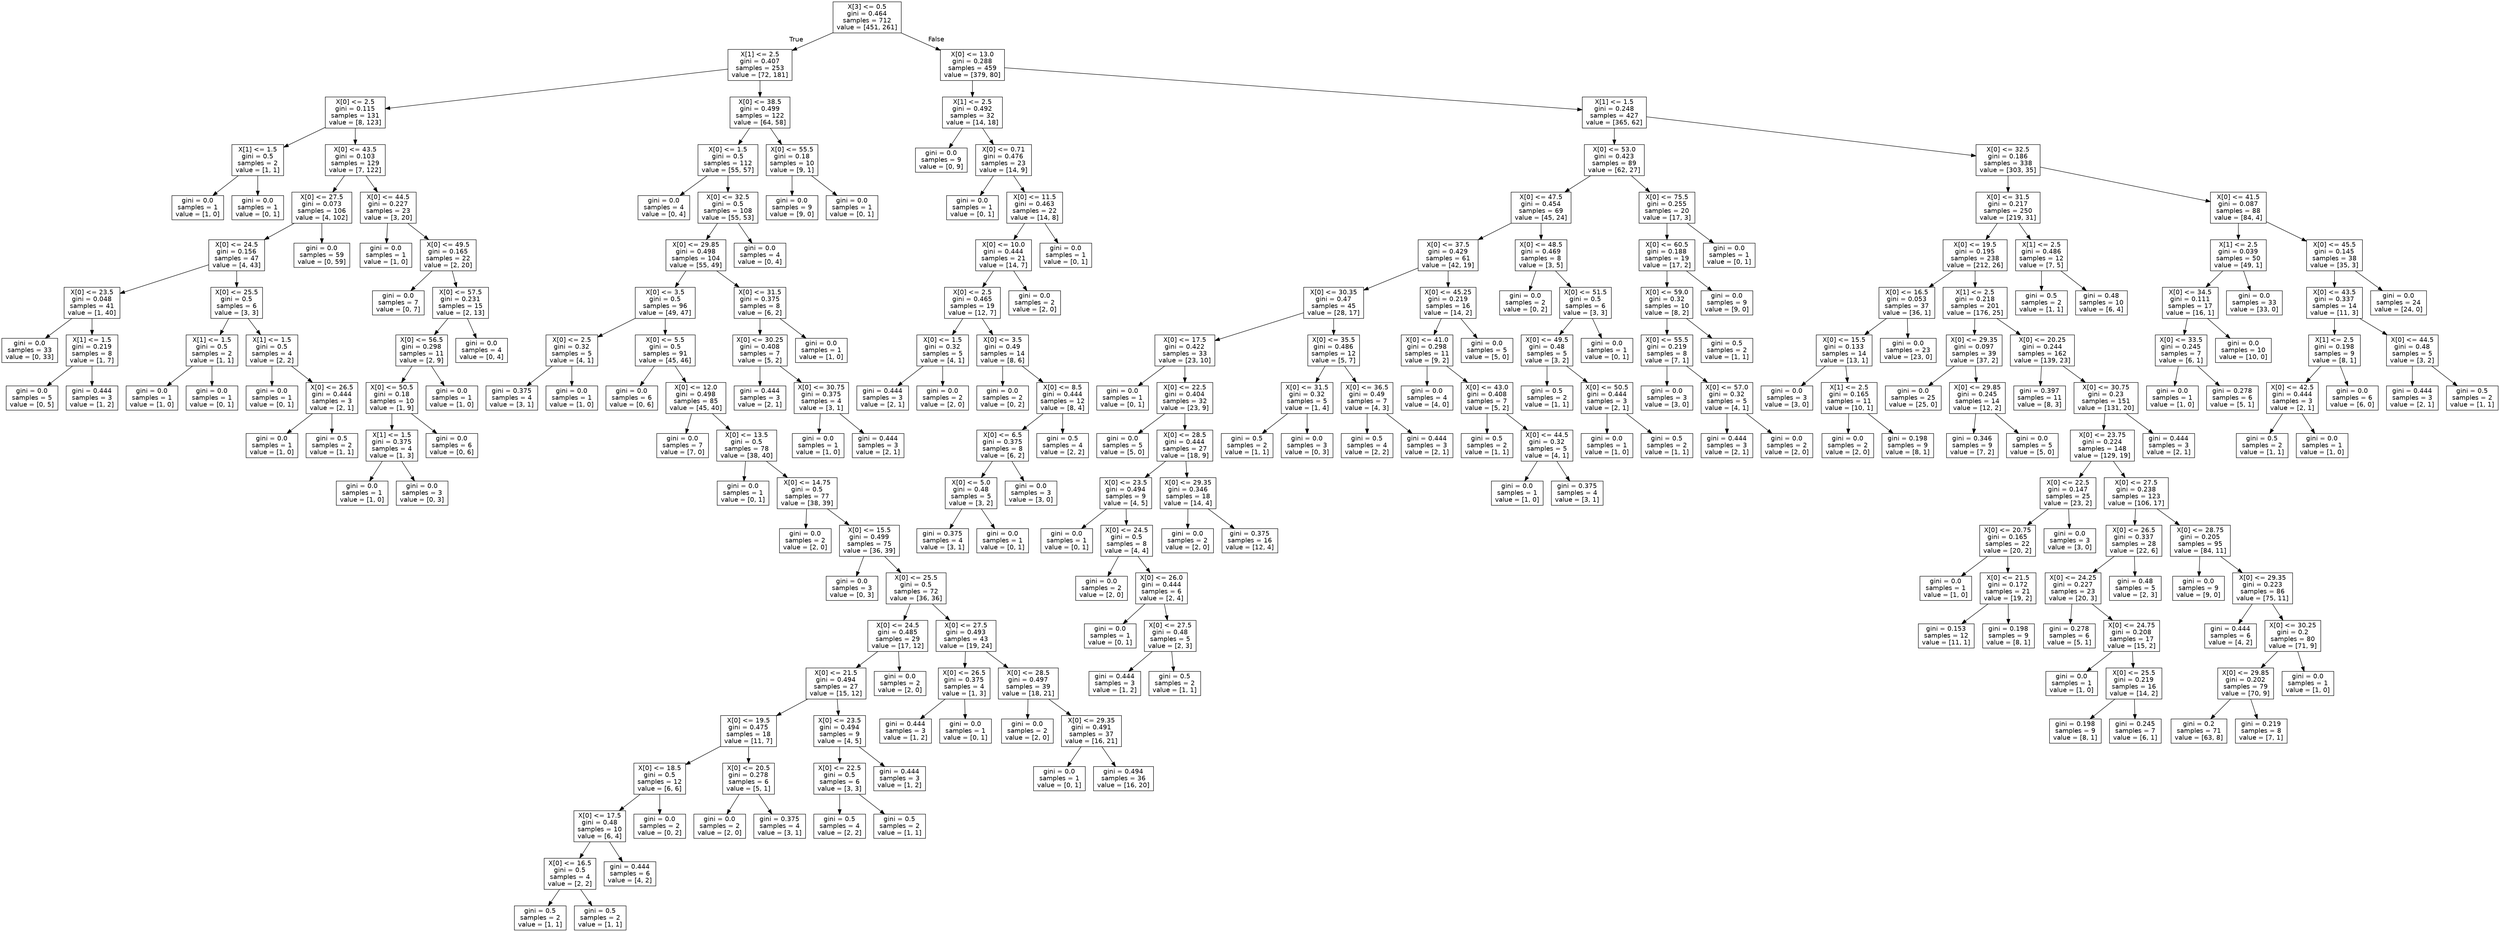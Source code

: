 digraph Tree {
node [shape=box, fontname="helvetica"] ;
edge [fontname="helvetica"] ;
0 [label="X[3] <= 0.5\ngini = 0.464\nsamples = 712\nvalue = [451, 261]"] ;
1 [label="X[1] <= 2.5\ngini = 0.407\nsamples = 253\nvalue = [72, 181]"] ;
0 -> 1 [labeldistance=2.5, labelangle=45, headlabel="True"] ;
2 [label="X[0] <= 2.5\ngini = 0.115\nsamples = 131\nvalue = [8, 123]"] ;
1 -> 2 ;
3 [label="X[1] <= 1.5\ngini = 0.5\nsamples = 2\nvalue = [1, 1]"] ;
2 -> 3 ;
4 [label="gini = 0.0\nsamples = 1\nvalue = [1, 0]"] ;
3 -> 4 ;
5 [label="gini = 0.0\nsamples = 1\nvalue = [0, 1]"] ;
3 -> 5 ;
6 [label="X[0] <= 43.5\ngini = 0.103\nsamples = 129\nvalue = [7, 122]"] ;
2 -> 6 ;
7 [label="X[0] <= 27.5\ngini = 0.073\nsamples = 106\nvalue = [4, 102]"] ;
6 -> 7 ;
8 [label="X[0] <= 24.5\ngini = 0.156\nsamples = 47\nvalue = [4, 43]"] ;
7 -> 8 ;
9 [label="X[0] <= 23.5\ngini = 0.048\nsamples = 41\nvalue = [1, 40]"] ;
8 -> 9 ;
10 [label="gini = 0.0\nsamples = 33\nvalue = [0, 33]"] ;
9 -> 10 ;
11 [label="X[1] <= 1.5\ngini = 0.219\nsamples = 8\nvalue = [1, 7]"] ;
9 -> 11 ;
12 [label="gini = 0.0\nsamples = 5\nvalue = [0, 5]"] ;
11 -> 12 ;
13 [label="gini = 0.444\nsamples = 3\nvalue = [1, 2]"] ;
11 -> 13 ;
14 [label="X[0] <= 25.5\ngini = 0.5\nsamples = 6\nvalue = [3, 3]"] ;
8 -> 14 ;
15 [label="X[1] <= 1.5\ngini = 0.5\nsamples = 2\nvalue = [1, 1]"] ;
14 -> 15 ;
16 [label="gini = 0.0\nsamples = 1\nvalue = [1, 0]"] ;
15 -> 16 ;
17 [label="gini = 0.0\nsamples = 1\nvalue = [0, 1]"] ;
15 -> 17 ;
18 [label="X[1] <= 1.5\ngini = 0.5\nsamples = 4\nvalue = [2, 2]"] ;
14 -> 18 ;
19 [label="gini = 0.0\nsamples = 1\nvalue = [0, 1]"] ;
18 -> 19 ;
20 [label="X[0] <= 26.5\ngini = 0.444\nsamples = 3\nvalue = [2, 1]"] ;
18 -> 20 ;
21 [label="gini = 0.0\nsamples = 1\nvalue = [1, 0]"] ;
20 -> 21 ;
22 [label="gini = 0.5\nsamples = 2\nvalue = [1, 1]"] ;
20 -> 22 ;
23 [label="gini = 0.0\nsamples = 59\nvalue = [0, 59]"] ;
7 -> 23 ;
24 [label="X[0] <= 44.5\ngini = 0.227\nsamples = 23\nvalue = [3, 20]"] ;
6 -> 24 ;
25 [label="gini = 0.0\nsamples = 1\nvalue = [1, 0]"] ;
24 -> 25 ;
26 [label="X[0] <= 49.5\ngini = 0.165\nsamples = 22\nvalue = [2, 20]"] ;
24 -> 26 ;
27 [label="gini = 0.0\nsamples = 7\nvalue = [0, 7]"] ;
26 -> 27 ;
28 [label="X[0] <= 57.5\ngini = 0.231\nsamples = 15\nvalue = [2, 13]"] ;
26 -> 28 ;
29 [label="X[0] <= 56.5\ngini = 0.298\nsamples = 11\nvalue = [2, 9]"] ;
28 -> 29 ;
30 [label="X[0] <= 50.5\ngini = 0.18\nsamples = 10\nvalue = [1, 9]"] ;
29 -> 30 ;
31 [label="X[1] <= 1.5\ngini = 0.375\nsamples = 4\nvalue = [1, 3]"] ;
30 -> 31 ;
32 [label="gini = 0.0\nsamples = 1\nvalue = [1, 0]"] ;
31 -> 32 ;
33 [label="gini = 0.0\nsamples = 3\nvalue = [0, 3]"] ;
31 -> 33 ;
34 [label="gini = 0.0\nsamples = 6\nvalue = [0, 6]"] ;
30 -> 34 ;
35 [label="gini = 0.0\nsamples = 1\nvalue = [1, 0]"] ;
29 -> 35 ;
36 [label="gini = 0.0\nsamples = 4\nvalue = [0, 4]"] ;
28 -> 36 ;
37 [label="X[0] <= 38.5\ngini = 0.499\nsamples = 122\nvalue = [64, 58]"] ;
1 -> 37 ;
38 [label="X[0] <= 1.5\ngini = 0.5\nsamples = 112\nvalue = [55, 57]"] ;
37 -> 38 ;
39 [label="gini = 0.0\nsamples = 4\nvalue = [0, 4]"] ;
38 -> 39 ;
40 [label="X[0] <= 32.5\ngini = 0.5\nsamples = 108\nvalue = [55, 53]"] ;
38 -> 40 ;
41 [label="X[0] <= 29.85\ngini = 0.498\nsamples = 104\nvalue = [55, 49]"] ;
40 -> 41 ;
42 [label="X[0] <= 3.5\ngini = 0.5\nsamples = 96\nvalue = [49, 47]"] ;
41 -> 42 ;
43 [label="X[0] <= 2.5\ngini = 0.32\nsamples = 5\nvalue = [4, 1]"] ;
42 -> 43 ;
44 [label="gini = 0.375\nsamples = 4\nvalue = [3, 1]"] ;
43 -> 44 ;
45 [label="gini = 0.0\nsamples = 1\nvalue = [1, 0]"] ;
43 -> 45 ;
46 [label="X[0] <= 5.5\ngini = 0.5\nsamples = 91\nvalue = [45, 46]"] ;
42 -> 46 ;
47 [label="gini = 0.0\nsamples = 6\nvalue = [0, 6]"] ;
46 -> 47 ;
48 [label="X[0] <= 12.0\ngini = 0.498\nsamples = 85\nvalue = [45, 40]"] ;
46 -> 48 ;
49 [label="gini = 0.0\nsamples = 7\nvalue = [7, 0]"] ;
48 -> 49 ;
50 [label="X[0] <= 13.5\ngini = 0.5\nsamples = 78\nvalue = [38, 40]"] ;
48 -> 50 ;
51 [label="gini = 0.0\nsamples = 1\nvalue = [0, 1]"] ;
50 -> 51 ;
52 [label="X[0] <= 14.75\ngini = 0.5\nsamples = 77\nvalue = [38, 39]"] ;
50 -> 52 ;
53 [label="gini = 0.0\nsamples = 2\nvalue = [2, 0]"] ;
52 -> 53 ;
54 [label="X[0] <= 15.5\ngini = 0.499\nsamples = 75\nvalue = [36, 39]"] ;
52 -> 54 ;
55 [label="gini = 0.0\nsamples = 3\nvalue = [0, 3]"] ;
54 -> 55 ;
56 [label="X[0] <= 25.5\ngini = 0.5\nsamples = 72\nvalue = [36, 36]"] ;
54 -> 56 ;
57 [label="X[0] <= 24.5\ngini = 0.485\nsamples = 29\nvalue = [17, 12]"] ;
56 -> 57 ;
58 [label="X[0] <= 21.5\ngini = 0.494\nsamples = 27\nvalue = [15, 12]"] ;
57 -> 58 ;
59 [label="X[0] <= 19.5\ngini = 0.475\nsamples = 18\nvalue = [11, 7]"] ;
58 -> 59 ;
60 [label="X[0] <= 18.5\ngini = 0.5\nsamples = 12\nvalue = [6, 6]"] ;
59 -> 60 ;
61 [label="X[0] <= 17.5\ngini = 0.48\nsamples = 10\nvalue = [6, 4]"] ;
60 -> 61 ;
62 [label="X[0] <= 16.5\ngini = 0.5\nsamples = 4\nvalue = [2, 2]"] ;
61 -> 62 ;
63 [label="gini = 0.5\nsamples = 2\nvalue = [1, 1]"] ;
62 -> 63 ;
64 [label="gini = 0.5\nsamples = 2\nvalue = [1, 1]"] ;
62 -> 64 ;
65 [label="gini = 0.444\nsamples = 6\nvalue = [4, 2]"] ;
61 -> 65 ;
66 [label="gini = 0.0\nsamples = 2\nvalue = [0, 2]"] ;
60 -> 66 ;
67 [label="X[0] <= 20.5\ngini = 0.278\nsamples = 6\nvalue = [5, 1]"] ;
59 -> 67 ;
68 [label="gini = 0.0\nsamples = 2\nvalue = [2, 0]"] ;
67 -> 68 ;
69 [label="gini = 0.375\nsamples = 4\nvalue = [3, 1]"] ;
67 -> 69 ;
70 [label="X[0] <= 23.5\ngini = 0.494\nsamples = 9\nvalue = [4, 5]"] ;
58 -> 70 ;
71 [label="X[0] <= 22.5\ngini = 0.5\nsamples = 6\nvalue = [3, 3]"] ;
70 -> 71 ;
72 [label="gini = 0.5\nsamples = 4\nvalue = [2, 2]"] ;
71 -> 72 ;
73 [label="gini = 0.5\nsamples = 2\nvalue = [1, 1]"] ;
71 -> 73 ;
74 [label="gini = 0.444\nsamples = 3\nvalue = [1, 2]"] ;
70 -> 74 ;
75 [label="gini = 0.0\nsamples = 2\nvalue = [2, 0]"] ;
57 -> 75 ;
76 [label="X[0] <= 27.5\ngini = 0.493\nsamples = 43\nvalue = [19, 24]"] ;
56 -> 76 ;
77 [label="X[0] <= 26.5\ngini = 0.375\nsamples = 4\nvalue = [1, 3]"] ;
76 -> 77 ;
78 [label="gini = 0.444\nsamples = 3\nvalue = [1, 2]"] ;
77 -> 78 ;
79 [label="gini = 0.0\nsamples = 1\nvalue = [0, 1]"] ;
77 -> 79 ;
80 [label="X[0] <= 28.5\ngini = 0.497\nsamples = 39\nvalue = [18, 21]"] ;
76 -> 80 ;
81 [label="gini = 0.0\nsamples = 2\nvalue = [2, 0]"] ;
80 -> 81 ;
82 [label="X[0] <= 29.35\ngini = 0.491\nsamples = 37\nvalue = [16, 21]"] ;
80 -> 82 ;
83 [label="gini = 0.0\nsamples = 1\nvalue = [0, 1]"] ;
82 -> 83 ;
84 [label="gini = 0.494\nsamples = 36\nvalue = [16, 20]"] ;
82 -> 84 ;
85 [label="X[0] <= 31.5\ngini = 0.375\nsamples = 8\nvalue = [6, 2]"] ;
41 -> 85 ;
86 [label="X[0] <= 30.25\ngini = 0.408\nsamples = 7\nvalue = [5, 2]"] ;
85 -> 86 ;
87 [label="gini = 0.444\nsamples = 3\nvalue = [2, 1]"] ;
86 -> 87 ;
88 [label="X[0] <= 30.75\ngini = 0.375\nsamples = 4\nvalue = [3, 1]"] ;
86 -> 88 ;
89 [label="gini = 0.0\nsamples = 1\nvalue = [1, 0]"] ;
88 -> 89 ;
90 [label="gini = 0.444\nsamples = 3\nvalue = [2, 1]"] ;
88 -> 90 ;
91 [label="gini = 0.0\nsamples = 1\nvalue = [1, 0]"] ;
85 -> 91 ;
92 [label="gini = 0.0\nsamples = 4\nvalue = [0, 4]"] ;
40 -> 92 ;
93 [label="X[0] <= 55.5\ngini = 0.18\nsamples = 10\nvalue = [9, 1]"] ;
37 -> 93 ;
94 [label="gini = 0.0\nsamples = 9\nvalue = [9, 0]"] ;
93 -> 94 ;
95 [label="gini = 0.0\nsamples = 1\nvalue = [0, 1]"] ;
93 -> 95 ;
96 [label="X[0] <= 13.0\ngini = 0.288\nsamples = 459\nvalue = [379, 80]"] ;
0 -> 96 [labeldistance=2.5, labelangle=-45, headlabel="False"] ;
97 [label="X[1] <= 2.5\ngini = 0.492\nsamples = 32\nvalue = [14, 18]"] ;
96 -> 97 ;
98 [label="gini = 0.0\nsamples = 9\nvalue = [0, 9]"] ;
97 -> 98 ;
99 [label="X[0] <= 0.71\ngini = 0.476\nsamples = 23\nvalue = [14, 9]"] ;
97 -> 99 ;
100 [label="gini = 0.0\nsamples = 1\nvalue = [0, 1]"] ;
99 -> 100 ;
101 [label="X[0] <= 11.5\ngini = 0.463\nsamples = 22\nvalue = [14, 8]"] ;
99 -> 101 ;
102 [label="X[0] <= 10.0\ngini = 0.444\nsamples = 21\nvalue = [14, 7]"] ;
101 -> 102 ;
103 [label="X[0] <= 2.5\ngini = 0.465\nsamples = 19\nvalue = [12, 7]"] ;
102 -> 103 ;
104 [label="X[0] <= 1.5\ngini = 0.32\nsamples = 5\nvalue = [4, 1]"] ;
103 -> 104 ;
105 [label="gini = 0.444\nsamples = 3\nvalue = [2, 1]"] ;
104 -> 105 ;
106 [label="gini = 0.0\nsamples = 2\nvalue = [2, 0]"] ;
104 -> 106 ;
107 [label="X[0] <= 3.5\ngini = 0.49\nsamples = 14\nvalue = [8, 6]"] ;
103 -> 107 ;
108 [label="gini = 0.0\nsamples = 2\nvalue = [0, 2]"] ;
107 -> 108 ;
109 [label="X[0] <= 8.5\ngini = 0.444\nsamples = 12\nvalue = [8, 4]"] ;
107 -> 109 ;
110 [label="X[0] <= 6.5\ngini = 0.375\nsamples = 8\nvalue = [6, 2]"] ;
109 -> 110 ;
111 [label="X[0] <= 5.0\ngini = 0.48\nsamples = 5\nvalue = [3, 2]"] ;
110 -> 111 ;
112 [label="gini = 0.375\nsamples = 4\nvalue = [3, 1]"] ;
111 -> 112 ;
113 [label="gini = 0.0\nsamples = 1\nvalue = [0, 1]"] ;
111 -> 113 ;
114 [label="gini = 0.0\nsamples = 3\nvalue = [3, 0]"] ;
110 -> 114 ;
115 [label="gini = 0.5\nsamples = 4\nvalue = [2, 2]"] ;
109 -> 115 ;
116 [label="gini = 0.0\nsamples = 2\nvalue = [2, 0]"] ;
102 -> 116 ;
117 [label="gini = 0.0\nsamples = 1\nvalue = [0, 1]"] ;
101 -> 117 ;
118 [label="X[1] <= 1.5\ngini = 0.248\nsamples = 427\nvalue = [365, 62]"] ;
96 -> 118 ;
119 [label="X[0] <= 53.0\ngini = 0.423\nsamples = 89\nvalue = [62, 27]"] ;
118 -> 119 ;
120 [label="X[0] <= 47.5\ngini = 0.454\nsamples = 69\nvalue = [45, 24]"] ;
119 -> 120 ;
121 [label="X[0] <= 37.5\ngini = 0.429\nsamples = 61\nvalue = [42, 19]"] ;
120 -> 121 ;
122 [label="X[0] <= 30.35\ngini = 0.47\nsamples = 45\nvalue = [28, 17]"] ;
121 -> 122 ;
123 [label="X[0] <= 17.5\ngini = 0.422\nsamples = 33\nvalue = [23, 10]"] ;
122 -> 123 ;
124 [label="gini = 0.0\nsamples = 1\nvalue = [0, 1]"] ;
123 -> 124 ;
125 [label="X[0] <= 22.5\ngini = 0.404\nsamples = 32\nvalue = [23, 9]"] ;
123 -> 125 ;
126 [label="gini = 0.0\nsamples = 5\nvalue = [5, 0]"] ;
125 -> 126 ;
127 [label="X[0] <= 28.5\ngini = 0.444\nsamples = 27\nvalue = [18, 9]"] ;
125 -> 127 ;
128 [label="X[0] <= 23.5\ngini = 0.494\nsamples = 9\nvalue = [4, 5]"] ;
127 -> 128 ;
129 [label="gini = 0.0\nsamples = 1\nvalue = [0, 1]"] ;
128 -> 129 ;
130 [label="X[0] <= 24.5\ngini = 0.5\nsamples = 8\nvalue = [4, 4]"] ;
128 -> 130 ;
131 [label="gini = 0.0\nsamples = 2\nvalue = [2, 0]"] ;
130 -> 131 ;
132 [label="X[0] <= 26.0\ngini = 0.444\nsamples = 6\nvalue = [2, 4]"] ;
130 -> 132 ;
133 [label="gini = 0.0\nsamples = 1\nvalue = [0, 1]"] ;
132 -> 133 ;
134 [label="X[0] <= 27.5\ngini = 0.48\nsamples = 5\nvalue = [2, 3]"] ;
132 -> 134 ;
135 [label="gini = 0.444\nsamples = 3\nvalue = [1, 2]"] ;
134 -> 135 ;
136 [label="gini = 0.5\nsamples = 2\nvalue = [1, 1]"] ;
134 -> 136 ;
137 [label="X[0] <= 29.35\ngini = 0.346\nsamples = 18\nvalue = [14, 4]"] ;
127 -> 137 ;
138 [label="gini = 0.0\nsamples = 2\nvalue = [2, 0]"] ;
137 -> 138 ;
139 [label="gini = 0.375\nsamples = 16\nvalue = [12, 4]"] ;
137 -> 139 ;
140 [label="X[0] <= 35.5\ngini = 0.486\nsamples = 12\nvalue = [5, 7]"] ;
122 -> 140 ;
141 [label="X[0] <= 31.5\ngini = 0.32\nsamples = 5\nvalue = [1, 4]"] ;
140 -> 141 ;
142 [label="gini = 0.5\nsamples = 2\nvalue = [1, 1]"] ;
141 -> 142 ;
143 [label="gini = 0.0\nsamples = 3\nvalue = [0, 3]"] ;
141 -> 143 ;
144 [label="X[0] <= 36.5\ngini = 0.49\nsamples = 7\nvalue = [4, 3]"] ;
140 -> 144 ;
145 [label="gini = 0.5\nsamples = 4\nvalue = [2, 2]"] ;
144 -> 145 ;
146 [label="gini = 0.444\nsamples = 3\nvalue = [2, 1]"] ;
144 -> 146 ;
147 [label="X[0] <= 45.25\ngini = 0.219\nsamples = 16\nvalue = [14, 2]"] ;
121 -> 147 ;
148 [label="X[0] <= 41.0\ngini = 0.298\nsamples = 11\nvalue = [9, 2]"] ;
147 -> 148 ;
149 [label="gini = 0.0\nsamples = 4\nvalue = [4, 0]"] ;
148 -> 149 ;
150 [label="X[0] <= 43.0\ngini = 0.408\nsamples = 7\nvalue = [5, 2]"] ;
148 -> 150 ;
151 [label="gini = 0.5\nsamples = 2\nvalue = [1, 1]"] ;
150 -> 151 ;
152 [label="X[0] <= 44.5\ngini = 0.32\nsamples = 5\nvalue = [4, 1]"] ;
150 -> 152 ;
153 [label="gini = 0.0\nsamples = 1\nvalue = [1, 0]"] ;
152 -> 153 ;
154 [label="gini = 0.375\nsamples = 4\nvalue = [3, 1]"] ;
152 -> 154 ;
155 [label="gini = 0.0\nsamples = 5\nvalue = [5, 0]"] ;
147 -> 155 ;
156 [label="X[0] <= 48.5\ngini = 0.469\nsamples = 8\nvalue = [3, 5]"] ;
120 -> 156 ;
157 [label="gini = 0.0\nsamples = 2\nvalue = [0, 2]"] ;
156 -> 157 ;
158 [label="X[0] <= 51.5\ngini = 0.5\nsamples = 6\nvalue = [3, 3]"] ;
156 -> 158 ;
159 [label="X[0] <= 49.5\ngini = 0.48\nsamples = 5\nvalue = [3, 2]"] ;
158 -> 159 ;
160 [label="gini = 0.5\nsamples = 2\nvalue = [1, 1]"] ;
159 -> 160 ;
161 [label="X[0] <= 50.5\ngini = 0.444\nsamples = 3\nvalue = [2, 1]"] ;
159 -> 161 ;
162 [label="gini = 0.0\nsamples = 1\nvalue = [1, 0]"] ;
161 -> 162 ;
163 [label="gini = 0.5\nsamples = 2\nvalue = [1, 1]"] ;
161 -> 163 ;
164 [label="gini = 0.0\nsamples = 1\nvalue = [0, 1]"] ;
158 -> 164 ;
165 [label="X[0] <= 75.5\ngini = 0.255\nsamples = 20\nvalue = [17, 3]"] ;
119 -> 165 ;
166 [label="X[0] <= 60.5\ngini = 0.188\nsamples = 19\nvalue = [17, 2]"] ;
165 -> 166 ;
167 [label="X[0] <= 59.0\ngini = 0.32\nsamples = 10\nvalue = [8, 2]"] ;
166 -> 167 ;
168 [label="X[0] <= 55.5\ngini = 0.219\nsamples = 8\nvalue = [7, 1]"] ;
167 -> 168 ;
169 [label="gini = 0.0\nsamples = 3\nvalue = [3, 0]"] ;
168 -> 169 ;
170 [label="X[0] <= 57.0\ngini = 0.32\nsamples = 5\nvalue = [4, 1]"] ;
168 -> 170 ;
171 [label="gini = 0.444\nsamples = 3\nvalue = [2, 1]"] ;
170 -> 171 ;
172 [label="gini = 0.0\nsamples = 2\nvalue = [2, 0]"] ;
170 -> 172 ;
173 [label="gini = 0.5\nsamples = 2\nvalue = [1, 1]"] ;
167 -> 173 ;
174 [label="gini = 0.0\nsamples = 9\nvalue = [9, 0]"] ;
166 -> 174 ;
175 [label="gini = 0.0\nsamples = 1\nvalue = [0, 1]"] ;
165 -> 175 ;
176 [label="X[0] <= 32.5\ngini = 0.186\nsamples = 338\nvalue = [303, 35]"] ;
118 -> 176 ;
177 [label="X[0] <= 31.5\ngini = 0.217\nsamples = 250\nvalue = [219, 31]"] ;
176 -> 177 ;
178 [label="X[0] <= 19.5\ngini = 0.195\nsamples = 238\nvalue = [212, 26]"] ;
177 -> 178 ;
179 [label="X[0] <= 16.5\ngini = 0.053\nsamples = 37\nvalue = [36, 1]"] ;
178 -> 179 ;
180 [label="X[0] <= 15.5\ngini = 0.133\nsamples = 14\nvalue = [13, 1]"] ;
179 -> 180 ;
181 [label="gini = 0.0\nsamples = 3\nvalue = [3, 0]"] ;
180 -> 181 ;
182 [label="X[1] <= 2.5\ngini = 0.165\nsamples = 11\nvalue = [10, 1]"] ;
180 -> 182 ;
183 [label="gini = 0.0\nsamples = 2\nvalue = [2, 0]"] ;
182 -> 183 ;
184 [label="gini = 0.198\nsamples = 9\nvalue = [8, 1]"] ;
182 -> 184 ;
185 [label="gini = 0.0\nsamples = 23\nvalue = [23, 0]"] ;
179 -> 185 ;
186 [label="X[1] <= 2.5\ngini = 0.218\nsamples = 201\nvalue = [176, 25]"] ;
178 -> 186 ;
187 [label="X[0] <= 29.35\ngini = 0.097\nsamples = 39\nvalue = [37, 2]"] ;
186 -> 187 ;
188 [label="gini = 0.0\nsamples = 25\nvalue = [25, 0]"] ;
187 -> 188 ;
189 [label="X[0] <= 29.85\ngini = 0.245\nsamples = 14\nvalue = [12, 2]"] ;
187 -> 189 ;
190 [label="gini = 0.346\nsamples = 9\nvalue = [7, 2]"] ;
189 -> 190 ;
191 [label="gini = 0.0\nsamples = 5\nvalue = [5, 0]"] ;
189 -> 191 ;
192 [label="X[0] <= 20.25\ngini = 0.244\nsamples = 162\nvalue = [139, 23]"] ;
186 -> 192 ;
193 [label="gini = 0.397\nsamples = 11\nvalue = [8, 3]"] ;
192 -> 193 ;
194 [label="X[0] <= 30.75\ngini = 0.23\nsamples = 151\nvalue = [131, 20]"] ;
192 -> 194 ;
195 [label="X[0] <= 23.75\ngini = 0.224\nsamples = 148\nvalue = [129, 19]"] ;
194 -> 195 ;
196 [label="X[0] <= 22.5\ngini = 0.147\nsamples = 25\nvalue = [23, 2]"] ;
195 -> 196 ;
197 [label="X[0] <= 20.75\ngini = 0.165\nsamples = 22\nvalue = [20, 2]"] ;
196 -> 197 ;
198 [label="gini = 0.0\nsamples = 1\nvalue = [1, 0]"] ;
197 -> 198 ;
199 [label="X[0] <= 21.5\ngini = 0.172\nsamples = 21\nvalue = [19, 2]"] ;
197 -> 199 ;
200 [label="gini = 0.153\nsamples = 12\nvalue = [11, 1]"] ;
199 -> 200 ;
201 [label="gini = 0.198\nsamples = 9\nvalue = [8, 1]"] ;
199 -> 201 ;
202 [label="gini = 0.0\nsamples = 3\nvalue = [3, 0]"] ;
196 -> 202 ;
203 [label="X[0] <= 27.5\ngini = 0.238\nsamples = 123\nvalue = [106, 17]"] ;
195 -> 203 ;
204 [label="X[0] <= 26.5\ngini = 0.337\nsamples = 28\nvalue = [22, 6]"] ;
203 -> 204 ;
205 [label="X[0] <= 24.25\ngini = 0.227\nsamples = 23\nvalue = [20, 3]"] ;
204 -> 205 ;
206 [label="gini = 0.278\nsamples = 6\nvalue = [5, 1]"] ;
205 -> 206 ;
207 [label="X[0] <= 24.75\ngini = 0.208\nsamples = 17\nvalue = [15, 2]"] ;
205 -> 207 ;
208 [label="gini = 0.0\nsamples = 1\nvalue = [1, 0]"] ;
207 -> 208 ;
209 [label="X[0] <= 25.5\ngini = 0.219\nsamples = 16\nvalue = [14, 2]"] ;
207 -> 209 ;
210 [label="gini = 0.198\nsamples = 9\nvalue = [8, 1]"] ;
209 -> 210 ;
211 [label="gini = 0.245\nsamples = 7\nvalue = [6, 1]"] ;
209 -> 211 ;
212 [label="gini = 0.48\nsamples = 5\nvalue = [2, 3]"] ;
204 -> 212 ;
213 [label="X[0] <= 28.75\ngini = 0.205\nsamples = 95\nvalue = [84, 11]"] ;
203 -> 213 ;
214 [label="gini = 0.0\nsamples = 9\nvalue = [9, 0]"] ;
213 -> 214 ;
215 [label="X[0] <= 29.35\ngini = 0.223\nsamples = 86\nvalue = [75, 11]"] ;
213 -> 215 ;
216 [label="gini = 0.444\nsamples = 6\nvalue = [4, 2]"] ;
215 -> 216 ;
217 [label="X[0] <= 30.25\ngini = 0.2\nsamples = 80\nvalue = [71, 9]"] ;
215 -> 217 ;
218 [label="X[0] <= 29.85\ngini = 0.202\nsamples = 79\nvalue = [70, 9]"] ;
217 -> 218 ;
219 [label="gini = 0.2\nsamples = 71\nvalue = [63, 8]"] ;
218 -> 219 ;
220 [label="gini = 0.219\nsamples = 8\nvalue = [7, 1]"] ;
218 -> 220 ;
221 [label="gini = 0.0\nsamples = 1\nvalue = [1, 0]"] ;
217 -> 221 ;
222 [label="gini = 0.444\nsamples = 3\nvalue = [2, 1]"] ;
194 -> 222 ;
223 [label="X[1] <= 2.5\ngini = 0.486\nsamples = 12\nvalue = [7, 5]"] ;
177 -> 223 ;
224 [label="gini = 0.5\nsamples = 2\nvalue = [1, 1]"] ;
223 -> 224 ;
225 [label="gini = 0.48\nsamples = 10\nvalue = [6, 4]"] ;
223 -> 225 ;
226 [label="X[0] <= 41.5\ngini = 0.087\nsamples = 88\nvalue = [84, 4]"] ;
176 -> 226 ;
227 [label="X[1] <= 2.5\ngini = 0.039\nsamples = 50\nvalue = [49, 1]"] ;
226 -> 227 ;
228 [label="X[0] <= 34.5\ngini = 0.111\nsamples = 17\nvalue = [16, 1]"] ;
227 -> 228 ;
229 [label="X[0] <= 33.5\ngini = 0.245\nsamples = 7\nvalue = [6, 1]"] ;
228 -> 229 ;
230 [label="gini = 0.0\nsamples = 1\nvalue = [1, 0]"] ;
229 -> 230 ;
231 [label="gini = 0.278\nsamples = 6\nvalue = [5, 1]"] ;
229 -> 231 ;
232 [label="gini = 0.0\nsamples = 10\nvalue = [10, 0]"] ;
228 -> 232 ;
233 [label="gini = 0.0\nsamples = 33\nvalue = [33, 0]"] ;
227 -> 233 ;
234 [label="X[0] <= 45.5\ngini = 0.145\nsamples = 38\nvalue = [35, 3]"] ;
226 -> 234 ;
235 [label="X[0] <= 43.5\ngini = 0.337\nsamples = 14\nvalue = [11, 3]"] ;
234 -> 235 ;
236 [label="X[1] <= 2.5\ngini = 0.198\nsamples = 9\nvalue = [8, 1]"] ;
235 -> 236 ;
237 [label="X[0] <= 42.5\ngini = 0.444\nsamples = 3\nvalue = [2, 1]"] ;
236 -> 237 ;
238 [label="gini = 0.5\nsamples = 2\nvalue = [1, 1]"] ;
237 -> 238 ;
239 [label="gini = 0.0\nsamples = 1\nvalue = [1, 0]"] ;
237 -> 239 ;
240 [label="gini = 0.0\nsamples = 6\nvalue = [6, 0]"] ;
236 -> 240 ;
241 [label="X[0] <= 44.5\ngini = 0.48\nsamples = 5\nvalue = [3, 2]"] ;
235 -> 241 ;
242 [label="gini = 0.444\nsamples = 3\nvalue = [2, 1]"] ;
241 -> 242 ;
243 [label="gini = 0.5\nsamples = 2\nvalue = [1, 1]"] ;
241 -> 243 ;
244 [label="gini = 0.0\nsamples = 24\nvalue = [24, 0]"] ;
234 -> 244 ;
}